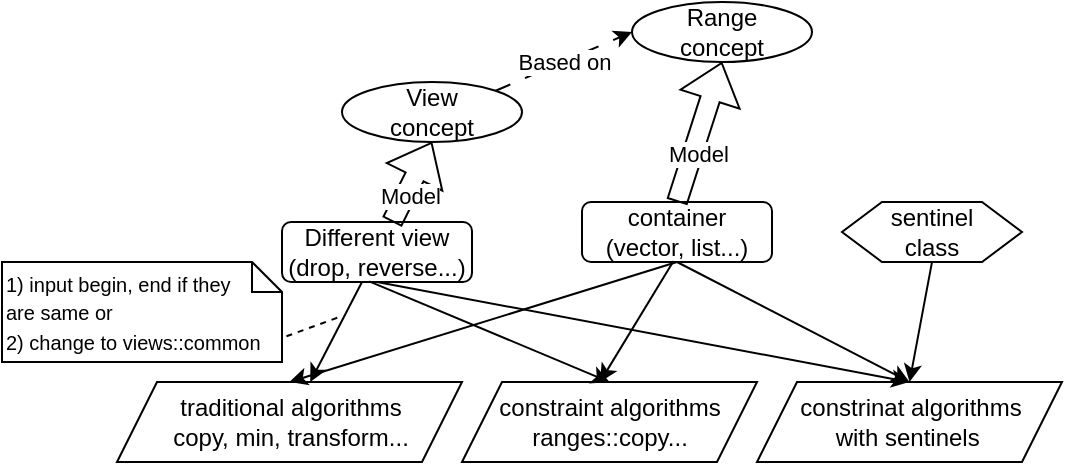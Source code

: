 <mxfile version="20.8.20" type="device"><diagram name="Page-1" id="k6zbUrsMVDRIfSqQBqPU"><mxGraphModel dx="704" dy="632" grid="1" gridSize="10" guides="1" tooltips="1" connect="1" arrows="1" fold="1" page="1" pageScale="1" pageWidth="850" pageHeight="1100" math="0" shadow="0"><root><mxCell id="0"/><mxCell id="1" parent="0"/><mxCell id="Xc2rpzzPXSq99QX9vWoK-1" value="Range&lt;br&gt;concept" style="ellipse;whiteSpace=wrap;html=1;" vertex="1" parent="1"><mxGeometry x="335" y="180" width="90" height="30" as="geometry"/></mxCell><mxCell id="Xc2rpzzPXSq99QX9vWoK-2" value="View&lt;br&gt;concept" style="ellipse;whiteSpace=wrap;html=1;" vertex="1" parent="1"><mxGeometry x="190" y="220" width="90" height="30" as="geometry"/></mxCell><mxCell id="Xc2rpzzPXSq99QX9vWoK-3" value="container&lt;br&gt;(vector, list...)" style="rounded=1;whiteSpace=wrap;html=1;" vertex="1" parent="1"><mxGeometry x="310" y="280" width="95" height="30" as="geometry"/></mxCell><mxCell id="Xc2rpzzPXSq99QX9vWoK-4" value="Different view&lt;br&gt;(drop, reverse...)" style="rounded=1;whiteSpace=wrap;html=1;" vertex="1" parent="1"><mxGeometry x="160" y="290" width="95" height="30" as="geometry"/></mxCell><mxCell id="Xc2rpzzPXSq99QX9vWoK-5" value="Based on" style="endArrow=classic;html=1;rounded=0;entryX=0;entryY=0.5;entryDx=0;entryDy=0;dashed=1;dashPattern=8 8;exitX=1;exitY=0;exitDx=0;exitDy=0;" edge="1" parent="1" source="Xc2rpzzPXSq99QX9vWoK-2" target="Xc2rpzzPXSq99QX9vWoK-1"><mxGeometry width="50" height="50" relative="1" as="geometry"><mxPoint x="170" y="220" as="sourcePoint"/><mxPoint x="220" y="170" as="targetPoint"/></mxGeometry></mxCell><mxCell id="Xc2rpzzPXSq99QX9vWoK-6" value="" style="shape=flexArrow;endArrow=classic;html=1;rounded=0;exitX=0.5;exitY=0;exitDx=0;exitDy=0;entryX=0.5;entryY=1;entryDx=0;entryDy=0;" edge="1" parent="1" source="Xc2rpzzPXSq99QX9vWoK-3" target="Xc2rpzzPXSq99QX9vWoK-1"><mxGeometry width="50" height="50" relative="1" as="geometry"><mxPoint x="230" y="240" as="sourcePoint"/><mxPoint x="280" y="190" as="targetPoint"/></mxGeometry></mxCell><mxCell id="Xc2rpzzPXSq99QX9vWoK-7" value="Model" style="edgeLabel;html=1;align=center;verticalAlign=middle;resizable=0;points=[];" vertex="1" connectable="0" parent="Xc2rpzzPXSq99QX9vWoK-6"><mxGeometry x="-0.281" y="-2" relative="1" as="geometry"><mxPoint as="offset"/></mxGeometry></mxCell><mxCell id="Xc2rpzzPXSq99QX9vWoK-8" value="" style="shape=flexArrow;endArrow=classic;html=1;rounded=0;entryX=0.5;entryY=1;entryDx=0;entryDy=0;" edge="1" parent="1" source="Xc2rpzzPXSq99QX9vWoK-4" target="Xc2rpzzPXSq99QX9vWoK-2"><mxGeometry width="50" height="50" relative="1" as="geometry"><mxPoint x="253" y="330" as="sourcePoint"/><mxPoint x="180" y="270" as="targetPoint"/></mxGeometry></mxCell><mxCell id="Xc2rpzzPXSq99QX9vWoK-9" value="Model" style="edgeLabel;html=1;align=center;verticalAlign=middle;resizable=0;points=[];" vertex="1" connectable="0" parent="Xc2rpzzPXSq99QX9vWoK-8"><mxGeometry x="-0.281" y="-2" relative="1" as="geometry"><mxPoint as="offset"/></mxGeometry></mxCell><mxCell id="Xc2rpzzPXSq99QX9vWoK-10" value="constraint algorithms&lt;br&gt;ranges::copy..." style="shape=parallelogram;perimeter=parallelogramPerimeter;whiteSpace=wrap;html=1;fixedSize=1;" vertex="1" parent="1"><mxGeometry x="250" y="370" width="147.5" height="40" as="geometry"/></mxCell><mxCell id="Xc2rpzzPXSq99QX9vWoK-15" value="" style="endArrow=classic;html=1;rounded=0;exitX=0.421;exitY=1;exitDx=0;exitDy=0;exitPerimeter=0;" edge="1" parent="1" source="Xc2rpzzPXSq99QX9vWoK-4" target="Xc2rpzzPXSq99QX9vWoK-16"><mxGeometry width="50" height="50" relative="1" as="geometry"><mxPoint x="200" y="420" as="sourcePoint"/><mxPoint x="250" y="370" as="targetPoint"/></mxGeometry></mxCell><mxCell id="Xc2rpzzPXSq99QX9vWoK-16" value="traditional algorithms&lt;br&gt;copy, min, transform..." style="shape=parallelogram;perimeter=parallelogramPerimeter;whiteSpace=wrap;html=1;fixedSize=1;" vertex="1" parent="1"><mxGeometry x="77.5" y="370" width="172.5" height="40" as="geometry"/></mxCell><mxCell id="Xc2rpzzPXSq99QX9vWoK-17" value="constrinat algorithms&lt;br&gt;with sentinels&amp;nbsp;" style="shape=parallelogram;perimeter=parallelogramPerimeter;whiteSpace=wrap;html=1;fixedSize=1;" vertex="1" parent="1"><mxGeometry x="397.5" y="370" width="152.5" height="40" as="geometry"/></mxCell><mxCell id="Xc2rpzzPXSq99QX9vWoK-18" value="" style="endArrow=classic;html=1;rounded=0;entryX=0.5;entryY=0;entryDx=0;entryDy=0;exitX=0.459;exitY=0.99;exitDx=0;exitDy=0;exitPerimeter=0;" edge="1" parent="1" source="Xc2rpzzPXSq99QX9vWoK-4" target="Xc2rpzzPXSq99QX9vWoK-10"><mxGeometry width="50" height="50" relative="1" as="geometry"><mxPoint x="190" y="340" as="sourcePoint"/><mxPoint x="174" y="380" as="targetPoint"/></mxGeometry></mxCell><mxCell id="Xc2rpzzPXSq99QX9vWoK-19" value="" style="endArrow=classic;html=1;rounded=0;entryX=0.5;entryY=0;entryDx=0;entryDy=0;exitX=0.5;exitY=1;exitDx=0;exitDy=0;" edge="1" parent="1" source="Xc2rpzzPXSq99QX9vWoK-4" target="Xc2rpzzPXSq99QX9vWoK-17"><mxGeometry width="50" height="50" relative="1" as="geometry"><mxPoint x="200" y="350" as="sourcePoint"/><mxPoint x="349" y="380" as="targetPoint"/></mxGeometry></mxCell><mxCell id="Xc2rpzzPXSq99QX9vWoK-20" value="" style="endArrow=classic;html=1;rounded=0;entryX=0.5;entryY=0;entryDx=0;entryDy=0;exitX=0.5;exitY=1;exitDx=0;exitDy=0;" edge="1" parent="1" source="Xc2rpzzPXSq99QX9vWoK-3" target="Xc2rpzzPXSq99QX9vWoK-17"><mxGeometry width="50" height="50" relative="1" as="geometry"><mxPoint x="360" y="280" as="sourcePoint"/><mxPoint x="672" y="298" as="targetPoint"/></mxGeometry></mxCell><mxCell id="Xc2rpzzPXSq99QX9vWoK-21" value="" style="endArrow=classic;html=1;rounded=0;exitX=0.482;exitY=0.984;exitDx=0;exitDy=0;exitPerimeter=0;" edge="1" parent="1" source="Xc2rpzzPXSq99QX9vWoK-3"><mxGeometry width="50" height="50" relative="1" as="geometry"><mxPoint x="360" y="270" as="sourcePoint"/><mxPoint x="319" y="370" as="targetPoint"/></mxGeometry></mxCell><mxCell id="Xc2rpzzPXSq99QX9vWoK-22" value="" style="endArrow=classic;html=1;rounded=0;entryX=0.5;entryY=0;entryDx=0;entryDy=0;exitX=0.5;exitY=1;exitDx=0;exitDy=0;" edge="1" parent="1" source="Xc2rpzzPXSq99QX9vWoK-3" target="Xc2rpzzPXSq99QX9vWoK-16"><mxGeometry width="50" height="50" relative="1" as="geometry"><mxPoint x="390" y="270" as="sourcePoint"/><mxPoint x="702" y="298" as="targetPoint"/></mxGeometry></mxCell><mxCell id="Xc2rpzzPXSq99QX9vWoK-24" value="sentinel&lt;br&gt;class" style="shape=hexagon;perimeter=hexagonPerimeter2;whiteSpace=wrap;html=1;fixedSize=1;" vertex="1" parent="1"><mxGeometry x="440" y="280" width="90" height="30" as="geometry"/></mxCell><mxCell id="Xc2rpzzPXSq99QX9vWoK-25" value="" style="endArrow=classic;html=1;rounded=0;entryX=0.5;entryY=0;entryDx=0;entryDy=0;exitX=0.5;exitY=1;exitDx=0;exitDy=0;" edge="1" parent="1" source="Xc2rpzzPXSq99QX9vWoK-24" target="Xc2rpzzPXSq99QX9vWoK-17"><mxGeometry width="50" height="50" relative="1" as="geometry"><mxPoint x="540" y="310" as="sourcePoint"/><mxPoint x="673" y="370" as="targetPoint"/></mxGeometry></mxCell><mxCell id="Xc2rpzzPXSq99QX9vWoK-29" value="" style="rounded=0;endArrow=none;dashed=1;html=1;" edge="1" parent="1"><mxGeometry relative="1" as="geometry"><mxPoint x="91.111" y="190" as="targetPoint"/><mxPoint x="91.111" y="190" as="sourcePoint"/></mxGeometry></mxCell><mxCell id="Xc2rpzzPXSq99QX9vWoK-30" value="&lt;span style=&quot;font-size: 10px; background-color: initial;&quot;&gt;1) input begin, end if they &lt;br&gt;are same or&lt;/span&gt;&lt;br&gt;&lt;span style=&quot;font-size: 10px; background-color: initial;&quot;&gt;2) change to views::common&lt;/span&gt;" style="shape=note;size=15;align=left;spacingLeft=0;html=1;whiteSpace=wrap;" vertex="1" parent="1"><mxGeometry x="20" y="310" width="140" height="50" as="geometry"/></mxCell><mxCell id="Xc2rpzzPXSq99QX9vWoK-32" value="" style="edgeStyle=none;endArrow=none;exitX=1.016;exitY=0.743;dashed=1;html=1;rounded=0;exitDx=0;exitDy=0;exitPerimeter=0;" edge="1" source="Xc2rpzzPXSq99QX9vWoK-30" parent="1"><mxGeometry x="1" relative="1" as="geometry"><mxPoint x="190" y="337" as="targetPoint"/></mxGeometry></mxCell></root></mxGraphModel></diagram></mxfile>